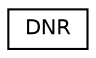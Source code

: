 digraph G
{
  edge [fontname="Helvetica",fontsize="10",labelfontname="Helvetica",labelfontsize="10"];
  node [fontname="Helvetica",fontsize="10",shape=record];
  rankdir=LR;
  Node1 [label="DNR",height=0.2,width=0.4,color="black", fillcolor="white", style="filled",URL="$structDNR.html"];
}
